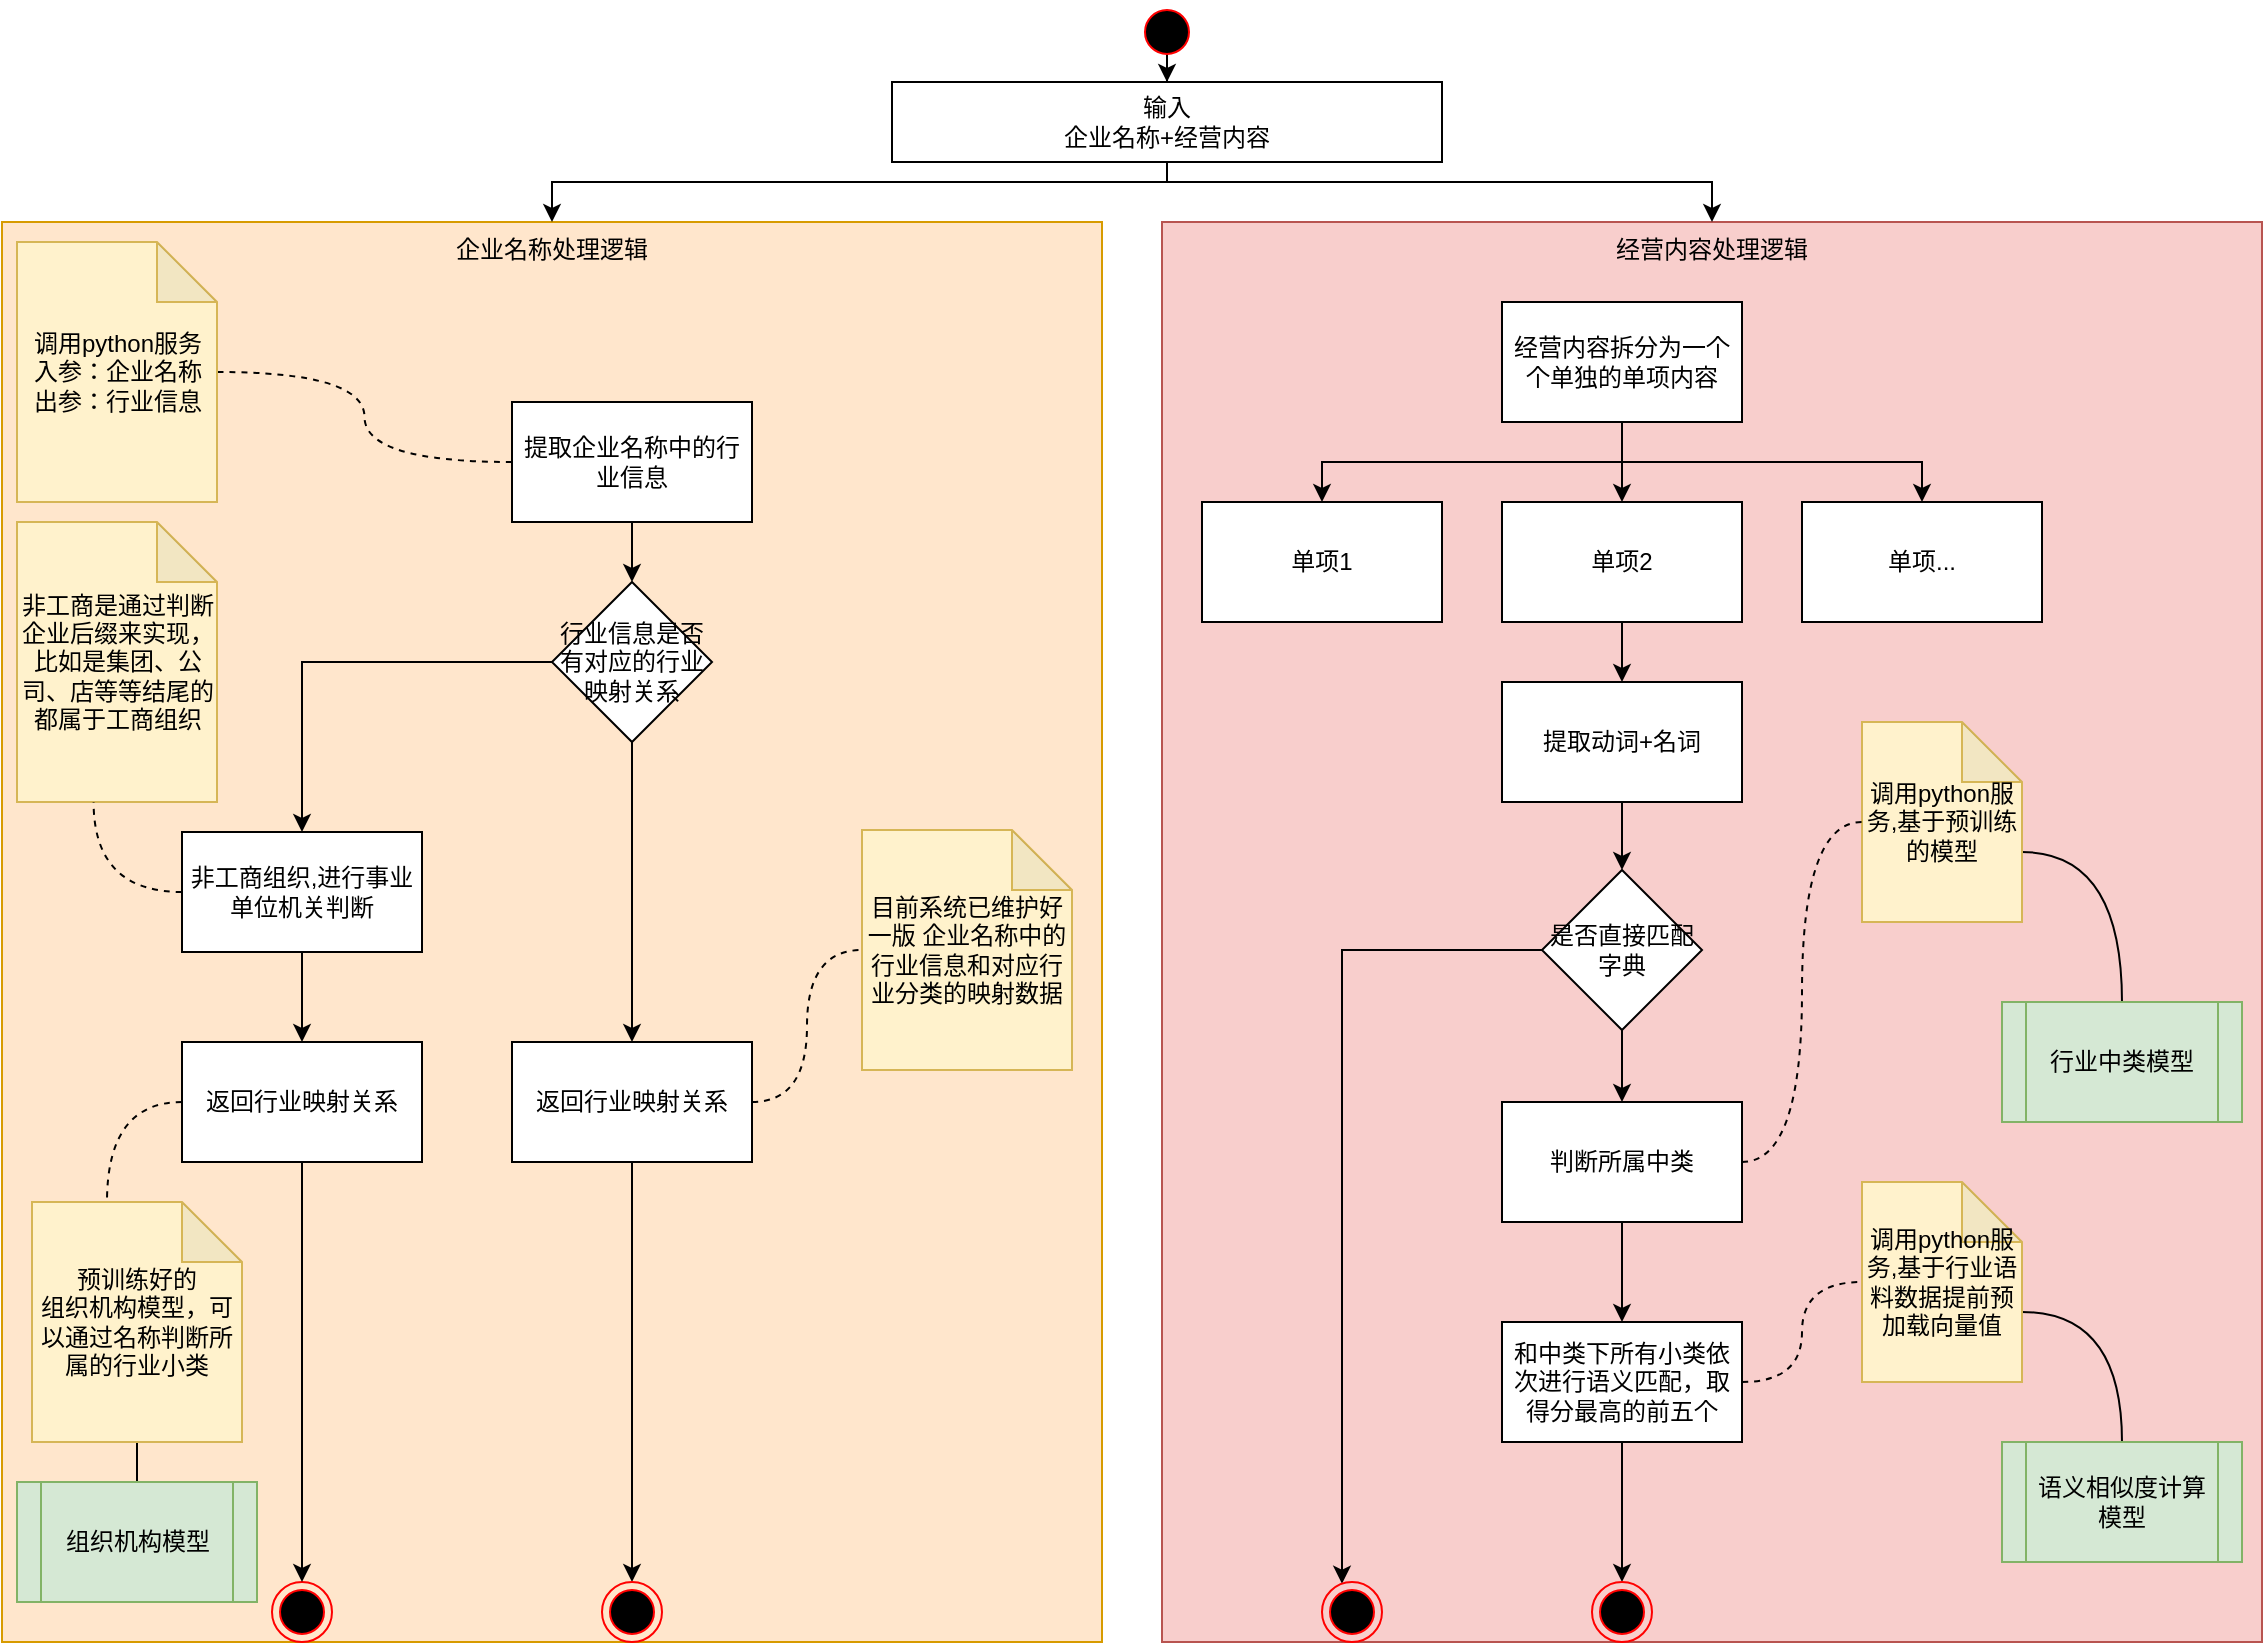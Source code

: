 <mxfile version="24.4.8" type="github">
  <diagram name="第 1 页" id="jT26UlKxzPeDTNE08l-G">
    <mxGraphModel dx="1468" dy="932" grid="1" gridSize="10" guides="1" tooltips="1" connect="1" arrows="1" fold="1" page="1" pageScale="1" pageWidth="1169" pageHeight="827" math="0" shadow="0">
      <root>
        <mxCell id="0" />
        <mxCell id="1" parent="0" />
        <mxCell id="-tu13ZiGXbpuYpm81V9I-24" value="企业名称处理逻辑" style="rounded=0;whiteSpace=wrap;html=1;fillColor=#ffe6cc;strokeColor=#d79b00;horizontal=1;verticalAlign=top;" vertex="1" parent="1">
          <mxGeometry x="10" y="110" width="550" height="710" as="geometry" />
        </mxCell>
        <mxCell id="YIXe7dkXcQXMwNuAOFVq-6" value="经营内容处理逻辑" style="rounded=0;whiteSpace=wrap;html=1;fillColor=#f8cecc;strokeColor=#b85450;horizontal=1;verticalAlign=top;" parent="1" vertex="1">
          <mxGeometry x="590" y="110" width="550" height="710" as="geometry" />
        </mxCell>
        <mxCell id="-tu13ZiGXbpuYpm81V9I-26" value="" style="edgeStyle=orthogonalEdgeStyle;rounded=0;orthogonalLoop=1;jettySize=auto;html=1;" edge="1" parent="1" source="YIXe7dkXcQXMwNuAOFVq-1" target="YIXe7dkXcQXMwNuAOFVq-4">
          <mxGeometry relative="1" as="geometry" />
        </mxCell>
        <mxCell id="YIXe7dkXcQXMwNuAOFVq-1" value="" style="ellipse;html=1;shape=startState;fillColor=#000000;strokeColor=#ff0000;" parent="1" vertex="1">
          <mxGeometry x="577.5" width="30" height="30" as="geometry" />
        </mxCell>
        <mxCell id="-tu13ZiGXbpuYpm81V9I-27" style="edgeStyle=orthogonalEdgeStyle;rounded=0;orthogonalLoop=1;jettySize=auto;html=1;exitX=0.5;exitY=1;exitDx=0;exitDy=0;entryX=0.5;entryY=0;entryDx=0;entryDy=0;" edge="1" parent="1" source="YIXe7dkXcQXMwNuAOFVq-4" target="-tu13ZiGXbpuYpm81V9I-24">
          <mxGeometry relative="1" as="geometry">
            <Array as="points">
              <mxPoint x="593" y="90" />
              <mxPoint x="285" y="90" />
            </Array>
          </mxGeometry>
        </mxCell>
        <mxCell id="-tu13ZiGXbpuYpm81V9I-28" style="edgeStyle=orthogonalEdgeStyle;rounded=0;orthogonalLoop=1;jettySize=auto;html=1;exitX=0.5;exitY=1;exitDx=0;exitDy=0;entryX=0.5;entryY=0;entryDx=0;entryDy=0;" edge="1" parent="1" source="YIXe7dkXcQXMwNuAOFVq-4" target="YIXe7dkXcQXMwNuAOFVq-6">
          <mxGeometry relative="1" as="geometry">
            <Array as="points">
              <mxPoint x="593" y="90" />
              <mxPoint x="865" y="90" />
            </Array>
          </mxGeometry>
        </mxCell>
        <mxCell id="YIXe7dkXcQXMwNuAOFVq-4" value="输入&lt;div&gt;企业名称+经营内容&lt;/div&gt;" style="rounded=0;whiteSpace=wrap;html=1;" parent="1" vertex="1">
          <mxGeometry x="455" y="40" width="275" height="40" as="geometry" />
        </mxCell>
        <mxCell id="YIXe7dkXcQXMwNuAOFVq-15" value="" style="edgeStyle=orthogonalEdgeStyle;rounded=0;orthogonalLoop=1;jettySize=auto;html=1;" parent="1" source="YIXe7dkXcQXMwNuAOFVq-5" target="YIXe7dkXcQXMwNuAOFVq-14" edge="1">
          <mxGeometry relative="1" as="geometry" />
        </mxCell>
        <mxCell id="-tu13ZiGXbpuYpm81V9I-11" style="edgeStyle=orthogonalEdgeStyle;rounded=0;orthogonalLoop=1;jettySize=auto;html=1;exitX=0;exitY=0.5;exitDx=0;exitDy=0;curved=1;endArrow=none;endFill=0;dashed=1;" edge="1" parent="1" source="YIXe7dkXcQXMwNuAOFVq-5" target="YIXe7dkXcQXMwNuAOFVq-9">
          <mxGeometry relative="1" as="geometry" />
        </mxCell>
        <mxCell id="YIXe7dkXcQXMwNuAOFVq-5" value="提取企业名称中的行业信息" style="rounded=0;whiteSpace=wrap;html=1;" parent="1" vertex="1">
          <mxGeometry x="265" y="200" width="120" height="60" as="geometry" />
        </mxCell>
        <mxCell id="YIXe7dkXcQXMwNuAOFVq-9" value="调用python服务&lt;div&gt;入参：企业名称&lt;/div&gt;&lt;div&gt;出参：行业信息&lt;/div&gt;" style="shape=note;whiteSpace=wrap;html=1;backgroundOutline=1;darkOpacity=0.05;fillColor=#fff2cc;strokeColor=#d6b656;" parent="1" vertex="1">
          <mxGeometry x="17.5" y="120" width="100" height="130" as="geometry" />
        </mxCell>
        <mxCell id="YIXe7dkXcQXMwNuAOFVq-17" value="" style="edgeStyle=orthogonalEdgeStyle;rounded=0;orthogonalLoop=1;jettySize=auto;html=1;" parent="1" source="YIXe7dkXcQXMwNuAOFVq-14" target="YIXe7dkXcQXMwNuAOFVq-16" edge="1">
          <mxGeometry relative="1" as="geometry" />
        </mxCell>
        <mxCell id="YIXe7dkXcQXMwNuAOFVq-19" value="" style="edgeStyle=orthogonalEdgeStyle;rounded=0;orthogonalLoop=1;jettySize=auto;html=1;" parent="1" source="YIXe7dkXcQXMwNuAOFVq-14" target="YIXe7dkXcQXMwNuAOFVq-18" edge="1">
          <mxGeometry relative="1" as="geometry" />
        </mxCell>
        <mxCell id="YIXe7dkXcQXMwNuAOFVq-14" value="行业信息是否有对应的行业映射关系" style="rhombus;whiteSpace=wrap;html=1;rounded=0;" parent="1" vertex="1">
          <mxGeometry x="285" y="290" width="80" height="80" as="geometry" />
        </mxCell>
        <mxCell id="YIXe7dkXcQXMwNuAOFVq-31" style="edgeStyle=orthogonalEdgeStyle;rounded=0;orthogonalLoop=1;jettySize=auto;html=1;exitX=0.5;exitY=1;exitDx=0;exitDy=0;entryX=0.5;entryY=0;entryDx=0;entryDy=0;" parent="1" source="YIXe7dkXcQXMwNuAOFVq-16" target="YIXe7dkXcQXMwNuAOFVq-30" edge="1">
          <mxGeometry relative="1" as="geometry" />
        </mxCell>
        <mxCell id="YIXe7dkXcQXMwNuAOFVq-16" value="返回行业映射关系" style="whiteSpace=wrap;html=1;rounded=0;" parent="1" vertex="1">
          <mxGeometry x="265" y="520" width="120" height="60" as="geometry" />
        </mxCell>
        <mxCell id="YIXe7dkXcQXMwNuAOFVq-25" value="" style="edgeStyle=orthogonalEdgeStyle;rounded=0;orthogonalLoop=1;jettySize=auto;html=1;" parent="1" source="YIXe7dkXcQXMwNuAOFVq-18" target="YIXe7dkXcQXMwNuAOFVq-24" edge="1">
          <mxGeometry relative="1" as="geometry" />
        </mxCell>
        <mxCell id="YIXe7dkXcQXMwNuAOFVq-18" value="非工商组织,进行事业单位机关判断" style="whiteSpace=wrap;html=1;rounded=0;" parent="1" vertex="1">
          <mxGeometry x="100" y="415" width="120" height="60" as="geometry" />
        </mxCell>
        <mxCell id="YIXe7dkXcQXMwNuAOFVq-23" value="" style="ellipse;html=1;shape=endState;fillColor=#000000;strokeColor=#ff0000;" parent="1" vertex="1">
          <mxGeometry x="145" y="790" width="30" height="30" as="geometry" />
        </mxCell>
        <mxCell id="YIXe7dkXcQXMwNuAOFVq-27" value="" style="edgeStyle=orthogonalEdgeStyle;rounded=0;orthogonalLoop=1;jettySize=auto;html=1;" parent="1" source="YIXe7dkXcQXMwNuAOFVq-24" target="YIXe7dkXcQXMwNuAOFVq-23" edge="1">
          <mxGeometry relative="1" as="geometry" />
        </mxCell>
        <mxCell id="YIXe7dkXcQXMwNuAOFVq-24" value="返回行业映射关系" style="whiteSpace=wrap;html=1;rounded=0;" parent="1" vertex="1">
          <mxGeometry x="100" y="520" width="120" height="60" as="geometry" />
        </mxCell>
        <mxCell id="YIXe7dkXcQXMwNuAOFVq-26" value="非工商是通过判断企业后缀来实现，比如是集团、公司、店等等结尾的都属于工商组织" style="shape=note;whiteSpace=wrap;html=1;backgroundOutline=1;darkOpacity=0.05;fillColor=#fff2cc;strokeColor=#d6b656;" parent="1" vertex="1">
          <mxGeometry x="17.5" y="260" width="100" height="140" as="geometry" />
        </mxCell>
        <mxCell id="YIXe7dkXcQXMwNuAOFVq-30" value="" style="ellipse;html=1;shape=endState;fillColor=#000000;strokeColor=#ff0000;" parent="1" vertex="1">
          <mxGeometry x="310" y="790" width="30" height="30" as="geometry" />
        </mxCell>
        <mxCell id="-tu13ZiGXbpuYpm81V9I-4" style="edgeStyle=orthogonalEdgeStyle;rounded=0;orthogonalLoop=1;jettySize=auto;html=1;exitX=0.5;exitY=1;exitDx=0;exitDy=0;entryX=0.5;entryY=0;entryDx=0;entryDy=0;" edge="1" parent="1" source="YIXe7dkXcQXMwNuAOFVq-32" target="YIXe7dkXcQXMwNuAOFVq-34">
          <mxGeometry relative="1" as="geometry" />
        </mxCell>
        <mxCell id="-tu13ZiGXbpuYpm81V9I-5" style="edgeStyle=orthogonalEdgeStyle;rounded=0;orthogonalLoop=1;jettySize=auto;html=1;exitX=0.5;exitY=1;exitDx=0;exitDy=0;entryX=0.5;entryY=0;entryDx=0;entryDy=0;" edge="1" parent="1" source="YIXe7dkXcQXMwNuAOFVq-32" target="YIXe7dkXcQXMwNuAOFVq-35">
          <mxGeometry relative="1" as="geometry" />
        </mxCell>
        <mxCell id="-tu13ZiGXbpuYpm81V9I-6" style="edgeStyle=orthogonalEdgeStyle;rounded=0;orthogonalLoop=1;jettySize=auto;html=1;exitX=0.5;exitY=1;exitDx=0;exitDy=0;entryX=0.5;entryY=0;entryDx=0;entryDy=0;" edge="1" parent="1" source="YIXe7dkXcQXMwNuAOFVq-32" target="YIXe7dkXcQXMwNuAOFVq-36">
          <mxGeometry relative="1" as="geometry" />
        </mxCell>
        <mxCell id="YIXe7dkXcQXMwNuAOFVq-32" value="经营内容拆分为一个个单独的单项内容" style="rounded=0;whiteSpace=wrap;html=1;" parent="1" vertex="1">
          <mxGeometry x="760" y="150" width="120" height="60" as="geometry" />
        </mxCell>
        <mxCell id="YIXe7dkXcQXMwNuAOFVq-38" value="" style="edgeStyle=orthogonalEdgeStyle;rounded=0;orthogonalLoop=1;jettySize=auto;html=1;exitX=0.5;exitY=1;exitDx=0;exitDy=0;" parent="1" source="YIXe7dkXcQXMwNuAOFVq-35" target="YIXe7dkXcQXMwNuAOFVq-37" edge="1">
          <mxGeometry relative="1" as="geometry" />
        </mxCell>
        <mxCell id="YIXe7dkXcQXMwNuAOFVq-34" value="单项1" style="rounded=0;whiteSpace=wrap;html=1;" parent="1" vertex="1">
          <mxGeometry x="610" y="250" width="120" height="60" as="geometry" />
        </mxCell>
        <mxCell id="YIXe7dkXcQXMwNuAOFVq-35" value="单项2" style="rounded=0;whiteSpace=wrap;html=1;" parent="1" vertex="1">
          <mxGeometry x="760" y="250" width="120" height="60" as="geometry" />
        </mxCell>
        <mxCell id="YIXe7dkXcQXMwNuAOFVq-36" value="单项..." style="rounded=0;whiteSpace=wrap;html=1;" parent="1" vertex="1">
          <mxGeometry x="910" y="250" width="120" height="60" as="geometry" />
        </mxCell>
        <mxCell id="YIXe7dkXcQXMwNuAOFVq-42" value="" style="edgeStyle=orthogonalEdgeStyle;rounded=0;orthogonalLoop=1;jettySize=auto;html=1;" parent="1" source="YIXe7dkXcQXMwNuAOFVq-37" target="YIXe7dkXcQXMwNuAOFVq-41" edge="1">
          <mxGeometry relative="1" as="geometry" />
        </mxCell>
        <mxCell id="YIXe7dkXcQXMwNuAOFVq-37" value="提取动词+名词" style="rounded=0;whiteSpace=wrap;html=1;" parent="1" vertex="1">
          <mxGeometry x="760" y="340" width="120" height="60" as="geometry" />
        </mxCell>
        <mxCell id="YIXe7dkXcQXMwNuAOFVq-44" value="" style="edgeStyle=orthogonalEdgeStyle;rounded=0;orthogonalLoop=1;jettySize=auto;html=1;exitX=0;exitY=0.5;exitDx=0;exitDy=0;" parent="1" source="YIXe7dkXcQXMwNuAOFVq-41" target="YIXe7dkXcQXMwNuAOFVq-43" edge="1">
          <mxGeometry relative="1" as="geometry">
            <Array as="points">
              <mxPoint x="680" y="474" />
            </Array>
          </mxGeometry>
        </mxCell>
        <mxCell id="YIXe7dkXcQXMwNuAOFVq-48" value="" style="edgeStyle=orthogonalEdgeStyle;rounded=0;orthogonalLoop=1;jettySize=auto;html=1;" parent="1" source="YIXe7dkXcQXMwNuAOFVq-41" target="YIXe7dkXcQXMwNuAOFVq-47" edge="1">
          <mxGeometry relative="1" as="geometry" />
        </mxCell>
        <mxCell id="YIXe7dkXcQXMwNuAOFVq-41" value="是否直接匹配字典" style="rhombus;whiteSpace=wrap;html=1;rounded=0;" parent="1" vertex="1">
          <mxGeometry x="780" y="434" width="80" height="80" as="geometry" />
        </mxCell>
        <mxCell id="YIXe7dkXcQXMwNuAOFVq-43" value="" style="ellipse;html=1;shape=endState;fillColor=#000000;strokeColor=#ff0000;" parent="1" vertex="1">
          <mxGeometry x="670" y="790" width="30" height="30" as="geometry" />
        </mxCell>
        <mxCell id="YIXe7dkXcQXMwNuAOFVq-51" value="" style="edgeStyle=orthogonalEdgeStyle;rounded=0;orthogonalLoop=1;jettySize=auto;html=1;" parent="1" source="YIXe7dkXcQXMwNuAOFVq-47" target="YIXe7dkXcQXMwNuAOFVq-50" edge="1">
          <mxGeometry relative="1" as="geometry" />
        </mxCell>
        <mxCell id="YIXe7dkXcQXMwNuAOFVq-47" value="判断所属中类" style="whiteSpace=wrap;html=1;rounded=0;" parent="1" vertex="1">
          <mxGeometry x="760" y="550" width="120" height="60" as="geometry" />
        </mxCell>
        <mxCell id="YIXe7dkXcQXMwNuAOFVq-53" value="" style="edgeStyle=orthogonalEdgeStyle;rounded=0;orthogonalLoop=1;jettySize=auto;html=1;" parent="1" source="YIXe7dkXcQXMwNuAOFVq-50" target="YIXe7dkXcQXMwNuAOFVq-52" edge="1">
          <mxGeometry relative="1" as="geometry" />
        </mxCell>
        <mxCell id="YIXe7dkXcQXMwNuAOFVq-50" value="和中类下所有小类依次进行语义匹配，取得分最高的前五个" style="whiteSpace=wrap;html=1;rounded=0;" parent="1" vertex="1">
          <mxGeometry x="760" y="660" width="120" height="60" as="geometry" />
        </mxCell>
        <mxCell id="YIXe7dkXcQXMwNuAOFVq-52" value="" style="ellipse;html=1;shape=endState;fillColor=#000000;strokeColor=#ff0000;" parent="1" vertex="1">
          <mxGeometry x="805" y="790" width="30" height="30" as="geometry" />
        </mxCell>
        <mxCell id="-tu13ZiGXbpuYpm81V9I-22" style="edgeStyle=orthogonalEdgeStyle;rounded=0;orthogonalLoop=1;jettySize=auto;html=1;exitX=0;exitY=0;exitDx=80;exitDy=65;exitPerimeter=0;entryX=0.5;entryY=0;entryDx=0;entryDy=0;curved=1;endArrow=none;endFill=0;" edge="1" parent="1" source="YIXe7dkXcQXMwNuAOFVq-54" target="YIXe7dkXcQXMwNuAOFVq-60">
          <mxGeometry relative="1" as="geometry" />
        </mxCell>
        <mxCell id="YIXe7dkXcQXMwNuAOFVq-54" value="调用python服务,基于行业语料数据提前预加载向量值" style="shape=note;whiteSpace=wrap;html=1;backgroundOutline=1;darkOpacity=0.05;fillColor=#fff2cc;strokeColor=#d6b656;" parent="1" vertex="1">
          <mxGeometry x="940" y="590" width="80" height="100" as="geometry" />
        </mxCell>
        <mxCell id="-tu13ZiGXbpuYpm81V9I-21" style="edgeStyle=orthogonalEdgeStyle;rounded=0;orthogonalLoop=1;jettySize=auto;html=1;exitX=0;exitY=0;exitDx=80;exitDy=65;exitPerimeter=0;entryX=0.5;entryY=0;entryDx=0;entryDy=0;curved=1;endArrow=none;endFill=0;" edge="1" parent="1" source="YIXe7dkXcQXMwNuAOFVq-55" target="YIXe7dkXcQXMwNuAOFVq-58">
          <mxGeometry relative="1" as="geometry" />
        </mxCell>
        <mxCell id="YIXe7dkXcQXMwNuAOFVq-55" value="调用python服务,基于预训练的模型" style="shape=note;whiteSpace=wrap;html=1;backgroundOutline=1;darkOpacity=0.05;fillColor=#fff2cc;strokeColor=#d6b656;" parent="1" vertex="1">
          <mxGeometry x="940" y="360" width="80" height="100" as="geometry" />
        </mxCell>
        <mxCell id="-tu13ZiGXbpuYpm81V9I-14" style="edgeStyle=orthogonalEdgeStyle;rounded=0;orthogonalLoop=1;jettySize=auto;html=1;exitX=0.5;exitY=1;exitDx=0;exitDy=0;exitPerimeter=0;entryX=0.5;entryY=0;entryDx=0;entryDy=0;endArrow=none;endFill=0;curved=1;" edge="1" parent="1" source="YIXe7dkXcQXMwNuAOFVq-56" target="YIXe7dkXcQXMwNuAOFVq-57">
          <mxGeometry relative="1" as="geometry" />
        </mxCell>
        <mxCell id="YIXe7dkXcQXMwNuAOFVq-56" value="&lt;div&gt;预训练好的&lt;/div&gt;组织机构模型，可以通过名称判断所属的行业小类" style="shape=note;whiteSpace=wrap;html=1;backgroundOutline=1;darkOpacity=0.05;fillColor=#fff2cc;strokeColor=#d6b656;" parent="1" vertex="1">
          <mxGeometry x="25" y="600" width="105" height="120" as="geometry" />
        </mxCell>
        <mxCell id="YIXe7dkXcQXMwNuAOFVq-57" value="组织机构模型" style="shape=process;whiteSpace=wrap;html=1;backgroundOutline=1;fillColor=#d5e8d4;strokeColor=#82b366;" parent="1" vertex="1">
          <mxGeometry x="17.5" y="740" width="120" height="60" as="geometry" />
        </mxCell>
        <mxCell id="YIXe7dkXcQXMwNuAOFVq-58" value="行业中类模型" style="shape=process;whiteSpace=wrap;html=1;backgroundOutline=1;fillColor=#d5e8d4;strokeColor=#82b366;" parent="1" vertex="1">
          <mxGeometry x="1010" y="500" width="120" height="60" as="geometry" />
        </mxCell>
        <mxCell id="YIXe7dkXcQXMwNuAOFVq-60" value="语义相似度计算模型" style="shape=process;whiteSpace=wrap;html=1;backgroundOutline=1;fillColor=#d5e8d4;strokeColor=#82b366;" parent="1" vertex="1">
          <mxGeometry x="1010" y="720" width="120" height="60" as="geometry" />
        </mxCell>
        <mxCell id="-tu13ZiGXbpuYpm81V9I-10" value="目前系统已维护好一版 企业名称中的行业信息和对应行业分类的映射数据&lt;div&gt;&lt;/div&gt;" style="shape=note;whiteSpace=wrap;html=1;backgroundOutline=1;darkOpacity=0.05;fillColor=#fff2cc;strokeColor=#d6b656;" vertex="1" parent="1">
          <mxGeometry x="440" y="414" width="105" height="120" as="geometry" />
        </mxCell>
        <mxCell id="-tu13ZiGXbpuYpm81V9I-12" style="edgeStyle=orthogonalEdgeStyle;rounded=0;orthogonalLoop=1;jettySize=auto;html=1;exitX=0;exitY=0.5;exitDx=0;exitDy=0;entryX=0.383;entryY=1;entryDx=0;entryDy=0;entryPerimeter=0;curved=1;endArrow=none;endFill=0;dashed=1;" edge="1" parent="1" source="YIXe7dkXcQXMwNuAOFVq-18" target="YIXe7dkXcQXMwNuAOFVq-26">
          <mxGeometry relative="1" as="geometry" />
        </mxCell>
        <mxCell id="-tu13ZiGXbpuYpm81V9I-13" style="edgeStyle=orthogonalEdgeStyle;rounded=0;orthogonalLoop=1;jettySize=auto;html=1;exitX=0;exitY=0.5;exitDx=0;exitDy=0;entryX=0;entryY=0;entryDx=37.5;entryDy=0;entryPerimeter=0;curved=1;endArrow=none;endFill=0;dashed=1;" edge="1" parent="1" source="YIXe7dkXcQXMwNuAOFVq-24" target="YIXe7dkXcQXMwNuAOFVq-56">
          <mxGeometry relative="1" as="geometry" />
        </mxCell>
        <mxCell id="-tu13ZiGXbpuYpm81V9I-18" style="edgeStyle=orthogonalEdgeStyle;rounded=0;orthogonalLoop=1;jettySize=auto;html=1;exitX=1;exitY=0.5;exitDx=0;exitDy=0;entryX=0;entryY=0.5;entryDx=0;entryDy=0;entryPerimeter=0;dashed=1;curved=1;endArrow=none;endFill=0;" edge="1" parent="1" source="YIXe7dkXcQXMwNuAOFVq-47" target="YIXe7dkXcQXMwNuAOFVq-55">
          <mxGeometry relative="1" as="geometry" />
        </mxCell>
        <mxCell id="-tu13ZiGXbpuYpm81V9I-23" style="edgeStyle=orthogonalEdgeStyle;rounded=0;orthogonalLoop=1;jettySize=auto;html=1;exitX=1;exitY=0.5;exitDx=0;exitDy=0;entryX=0;entryY=0.5;entryDx=0;entryDy=0;entryPerimeter=0;dashed=1;curved=1;endArrow=none;endFill=0;" edge="1" parent="1" source="YIXe7dkXcQXMwNuAOFVq-50" target="YIXe7dkXcQXMwNuAOFVq-54">
          <mxGeometry relative="1" as="geometry" />
        </mxCell>
        <mxCell id="-tu13ZiGXbpuYpm81V9I-25" style="edgeStyle=orthogonalEdgeStyle;rounded=0;orthogonalLoop=1;jettySize=auto;html=1;exitX=1;exitY=0.5;exitDx=0;exitDy=0;entryX=0;entryY=0.5;entryDx=0;entryDy=0;entryPerimeter=0;curved=1;endArrow=none;endFill=0;dashed=1;" edge="1" parent="1" source="YIXe7dkXcQXMwNuAOFVq-16" target="-tu13ZiGXbpuYpm81V9I-10">
          <mxGeometry relative="1" as="geometry" />
        </mxCell>
      </root>
    </mxGraphModel>
  </diagram>
</mxfile>
